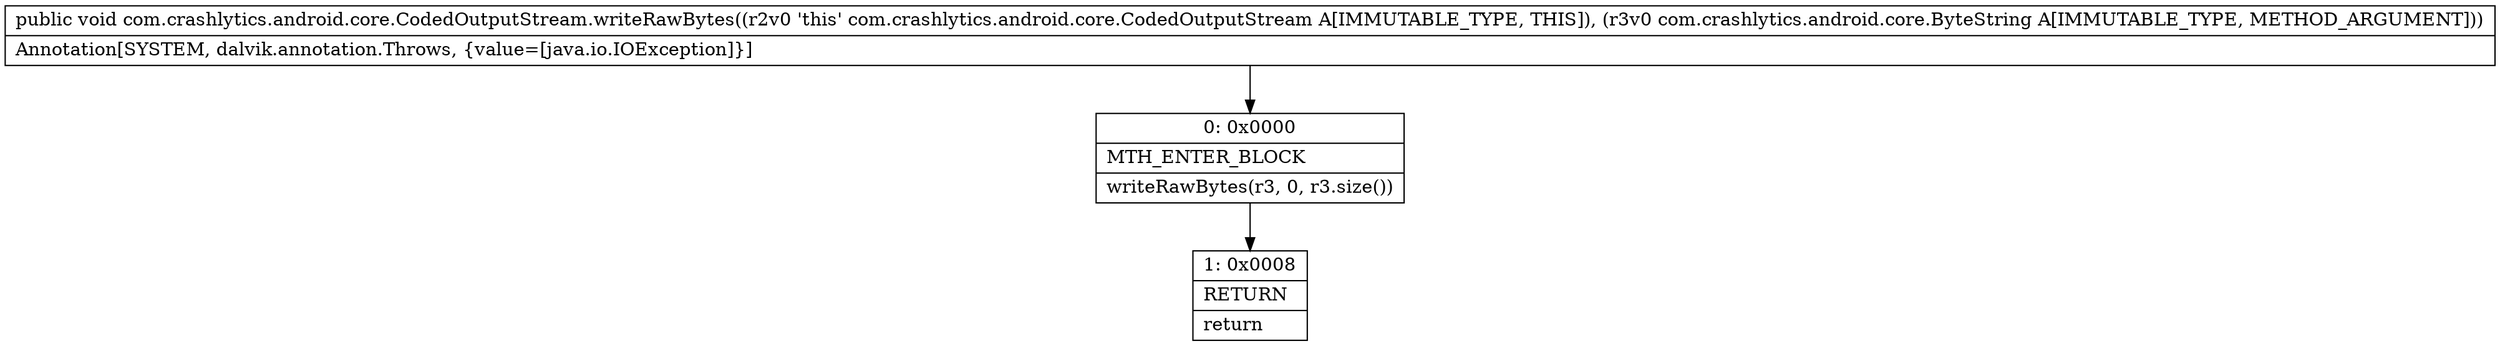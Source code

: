 digraph "CFG forcom.crashlytics.android.core.CodedOutputStream.writeRawBytes(Lcom\/crashlytics\/android\/core\/ByteString;)V" {
Node_0 [shape=record,label="{0\:\ 0x0000|MTH_ENTER_BLOCK\l|writeRawBytes(r3, 0, r3.size())\l}"];
Node_1 [shape=record,label="{1\:\ 0x0008|RETURN\l|return\l}"];
MethodNode[shape=record,label="{public void com.crashlytics.android.core.CodedOutputStream.writeRawBytes((r2v0 'this' com.crashlytics.android.core.CodedOutputStream A[IMMUTABLE_TYPE, THIS]), (r3v0 com.crashlytics.android.core.ByteString A[IMMUTABLE_TYPE, METHOD_ARGUMENT]))  | Annotation[SYSTEM, dalvik.annotation.Throws, \{value=[java.io.IOException]\}]\l}"];
MethodNode -> Node_0;
Node_0 -> Node_1;
}

